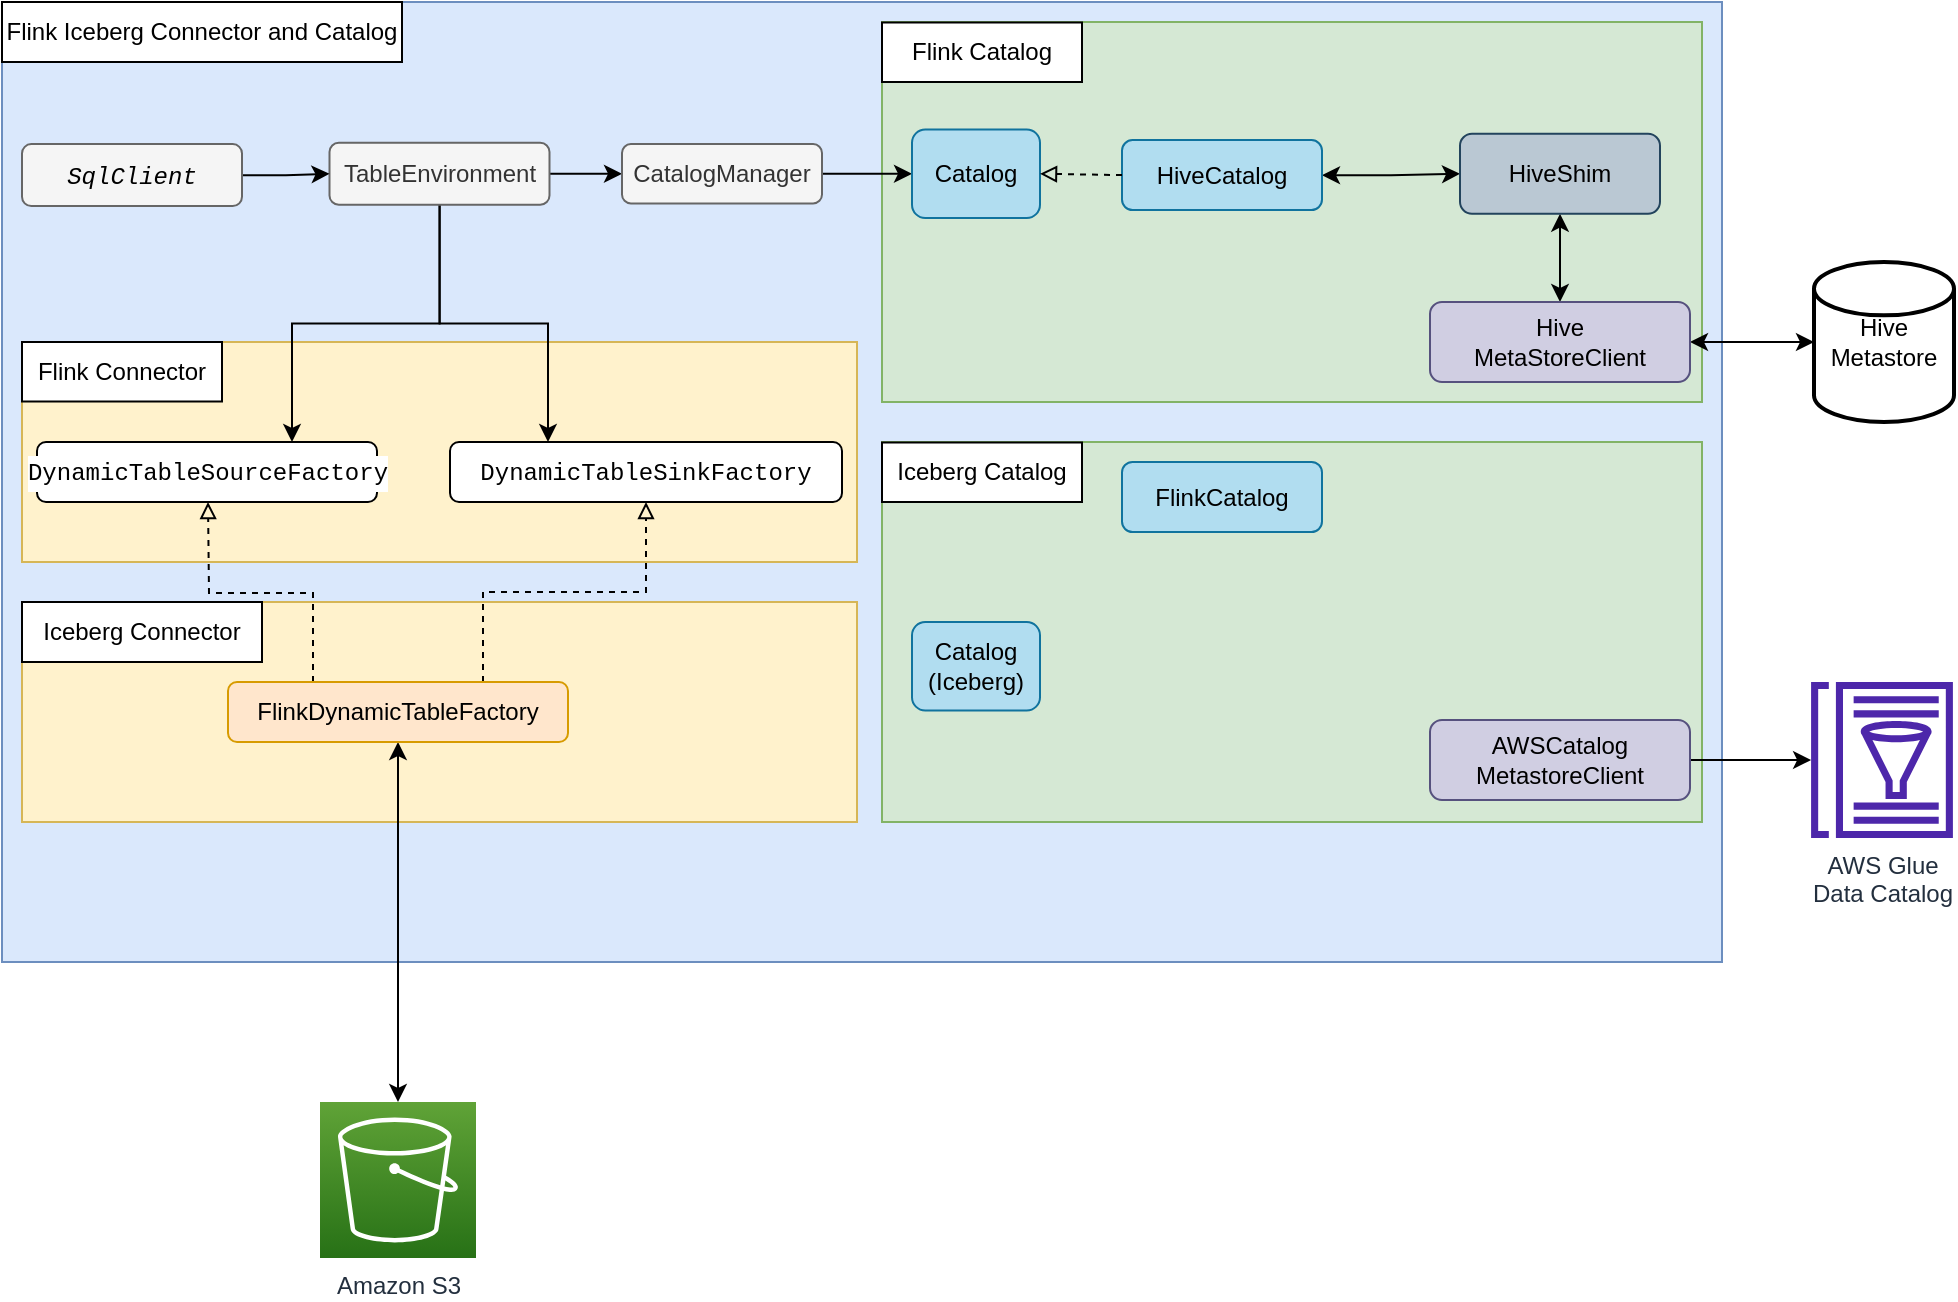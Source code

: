 <mxfile version="20.7.4" type="github">
  <diagram id="6fCkQnfvTHWw5Nz4_dTc" name="Page-1">
    <mxGraphModel dx="1050" dy="509" grid="1" gridSize="10" guides="1" tooltips="1" connect="1" arrows="1" fold="1" page="1" pageScale="1" pageWidth="827" pageHeight="1169" math="0" shadow="0">
      <root>
        <mxCell id="0" />
        <mxCell id="1" parent="0" />
        <mxCell id="8L1h696zqM6Jr5x79oPo-1" value="" style="rounded=0;whiteSpace=wrap;html=1;align=left;fillColor=#dae8fc;strokeColor=#6c8ebf;fontColor=default;labelBackgroundColor=default;" parent="1" vertex="1">
          <mxGeometry x="20" y="100" width="860" height="480" as="geometry" />
        </mxCell>
        <mxCell id="AQaz5W7iAk5SUsFatGqs-4" value="" style="rounded=0;whiteSpace=wrap;html=1;labelBackgroundColor=default;strokeColor=#82b366;fillColor=#d5e8d4;" vertex="1" parent="1">
          <mxGeometry x="460" y="320" width="410" height="190" as="geometry" />
        </mxCell>
        <mxCell id="AQaz5W7iAk5SUsFatGqs-1" value="" style="rounded=0;whiteSpace=wrap;html=1;labelBackgroundColor=default;strokeColor=#d6b656;fillColor=#fff2cc;" vertex="1" parent="1">
          <mxGeometry x="30" y="400" width="417.5" height="110" as="geometry" />
        </mxCell>
        <mxCell id="8L1h696zqM6Jr5x79oPo-76" value="" style="rounded=0;whiteSpace=wrap;html=1;labelBackgroundColor=default;strokeColor=#d6b656;fillColor=#fff2cc;" parent="1" vertex="1">
          <mxGeometry x="30" y="270" width="417.5" height="110" as="geometry" />
        </mxCell>
        <mxCell id="8L1h696zqM6Jr5x79oPo-75" value="" style="rounded=0;whiteSpace=wrap;html=1;labelBackgroundColor=default;strokeColor=#82b366;fillColor=#d5e8d4;" parent="1" vertex="1">
          <mxGeometry x="460" y="110" width="410" height="190" as="geometry" />
        </mxCell>
        <mxCell id="8L1h696zqM6Jr5x79oPo-13" style="edgeStyle=orthogonalEdgeStyle;rounded=0;orthogonalLoop=1;jettySize=auto;html=1;exitX=1;exitY=0.5;exitDx=0;exitDy=0;entryX=0;entryY=0.5;entryDx=0;entryDy=0;fontColor=none;" parent="1" source="8L1h696zqM6Jr5x79oPo-2" target="8L1h696zqM6Jr5x79oPo-3" edge="1">
          <mxGeometry relative="1" as="geometry" />
        </mxCell>
        <mxCell id="8L1h696zqM6Jr5x79oPo-85" style="edgeStyle=orthogonalEdgeStyle;rounded=0;orthogonalLoop=1;jettySize=auto;html=1;entryX=0.75;entryY=0;entryDx=0;entryDy=0;strokeWidth=1;fontColor=default;endArrow=classic;endFill=1;" parent="1" source="8L1h696zqM6Jr5x79oPo-2" target="8L1h696zqM6Jr5x79oPo-40" edge="1">
          <mxGeometry relative="1" as="geometry" />
        </mxCell>
        <mxCell id="8L1h696zqM6Jr5x79oPo-86" style="edgeStyle=orthogonalEdgeStyle;rounded=0;orthogonalLoop=1;jettySize=auto;html=1;entryX=0.25;entryY=0;entryDx=0;entryDy=0;strokeWidth=1;fontColor=default;endArrow=classic;endFill=1;" parent="1" source="8L1h696zqM6Jr5x79oPo-2" target="8L1h696zqM6Jr5x79oPo-41" edge="1">
          <mxGeometry relative="1" as="geometry" />
        </mxCell>
        <mxCell id="8L1h696zqM6Jr5x79oPo-2" value="TableEnvironment" style="rounded=1;whiteSpace=wrap;html=1;fillColor=#f5f5f5;fontColor=#333333;strokeColor=#666666;" parent="1" vertex="1">
          <mxGeometry x="183.75" y="170.37" width="110" height="31" as="geometry" />
        </mxCell>
        <mxCell id="8L1h696zqM6Jr5x79oPo-43" style="edgeStyle=orthogonalEdgeStyle;rounded=0;orthogonalLoop=1;jettySize=auto;html=1;fontColor=default;exitX=1;exitY=0.5;exitDx=0;exitDy=0;entryX=0;entryY=0.5;entryDx=0;entryDy=0;" parent="1" source="8L1h696zqM6Jr5x79oPo-3" target="8L1h696zqM6Jr5x79oPo-4" edge="1">
          <mxGeometry relative="1" as="geometry" />
        </mxCell>
        <mxCell id="8L1h696zqM6Jr5x79oPo-3" value="CatalogManager" style="rounded=1;whiteSpace=wrap;html=1;fillColor=#f5f5f5;fontColor=#333333;strokeColor=#666666;" parent="1" vertex="1">
          <mxGeometry x="330" y="171.06" width="100" height="29.63" as="geometry" />
        </mxCell>
        <mxCell id="8L1h696zqM6Jr5x79oPo-4" value="Catalog" style="rounded=1;whiteSpace=wrap;html=1;fillColor=#b1ddf0;strokeColor=#10739e;" parent="1" vertex="1">
          <mxGeometry x="475" y="163.75" width="64" height="44.25" as="geometry" />
        </mxCell>
        <mxCell id="8L1h696zqM6Jr5x79oPo-19" style="edgeStyle=orthogonalEdgeStyle;rounded=0;orthogonalLoop=1;jettySize=auto;html=1;fontColor=none;startArrow=classic;startFill=1;" parent="1" source="8L1h696zqM6Jr5x79oPo-7" target="8L1h696zqM6Jr5x79oPo-11" edge="1">
          <mxGeometry relative="1" as="geometry" />
        </mxCell>
        <mxCell id="8L1h696zqM6Jr5x79oPo-7" value="HiveCatalog" style="rounded=1;whiteSpace=wrap;html=1;fillColor=#b1ddf0;strokeColor=#10739e;" parent="1" vertex="1">
          <mxGeometry x="580" y="169.06" width="100" height="35" as="geometry" />
        </mxCell>
        <mxCell id="8L1h696zqM6Jr5x79oPo-8" value="Flink Iceberg Connector and Catalog" style="rounded=0;whiteSpace=wrap;html=1;fontColor=none;" parent="1" vertex="1">
          <mxGeometry x="20" y="100" width="200" height="30" as="geometry" />
        </mxCell>
        <mxCell id="8L1h696zqM6Jr5x79oPo-29" style="edgeStyle=orthogonalEdgeStyle;rounded=0;orthogonalLoop=1;jettySize=auto;html=1;fontColor=none;startArrow=classic;startFill=1;entryX=0.5;entryY=0;entryDx=0;entryDy=0;" parent="1" source="8L1h696zqM6Jr5x79oPo-11" target="8L1h696zqM6Jr5x79oPo-28" edge="1">
          <mxGeometry relative="1" as="geometry">
            <mxPoint x="644" y="423.25" as="targetPoint" />
          </mxGeometry>
        </mxCell>
        <mxCell id="8L1h696zqM6Jr5x79oPo-11" value="HiveShim" style="rounded=1;whiteSpace=wrap;html=1;fillColor=#bac8d3;strokeColor=#23445d;" parent="1" vertex="1">
          <mxGeometry x="749" y="165.87" width="100" height="40" as="geometry" />
        </mxCell>
        <mxCell id="8L1h696zqM6Jr5x79oPo-23" value="Hive Metastore" style="strokeWidth=2;html=1;shape=mxgraph.flowchart.database;whiteSpace=wrap;fontColor=none;" parent="1" vertex="1">
          <mxGeometry x="926" y="230" width="70" height="80" as="geometry" />
        </mxCell>
        <mxCell id="8L1h696zqM6Jr5x79oPo-38" style="edgeStyle=orthogonalEdgeStyle;rounded=0;orthogonalLoop=1;jettySize=auto;html=1;fontColor=none;" parent="1" source="8L1h696zqM6Jr5x79oPo-27" target="8L1h696zqM6Jr5x79oPo-32" edge="1">
          <mxGeometry relative="1" as="geometry" />
        </mxCell>
        <mxCell id="8L1h696zqM6Jr5x79oPo-27" value="AWSCatalog&lt;br&gt;MetastoreClient" style="rounded=1;whiteSpace=wrap;html=1;fillColor=#d0cee2;strokeColor=#56517e;" parent="1" vertex="1">
          <mxGeometry x="734" y="459" width="130" height="40" as="geometry" />
        </mxCell>
        <mxCell id="8L1h696zqM6Jr5x79oPo-37" style="edgeStyle=orthogonalEdgeStyle;rounded=0;orthogonalLoop=1;jettySize=auto;html=1;exitX=1;exitY=0.5;exitDx=0;exitDy=0;entryX=0;entryY=0.5;entryDx=0;entryDy=0;entryPerimeter=0;fontColor=none;startArrow=classic;startFill=1;" parent="1" source="8L1h696zqM6Jr5x79oPo-28" target="8L1h696zqM6Jr5x79oPo-23" edge="1">
          <mxGeometry relative="1" as="geometry" />
        </mxCell>
        <mxCell id="8L1h696zqM6Jr5x79oPo-28" value="Hive&lt;br&gt;MetaStoreClient" style="rounded=1;whiteSpace=wrap;html=1;fillColor=#d0cee2;strokeColor=#56517e;" parent="1" vertex="1">
          <mxGeometry x="734" y="250" width="130" height="40" as="geometry" />
        </mxCell>
        <mxCell id="8L1h696zqM6Jr5x79oPo-32" value="AWS Glue &lt;br&gt;Data Catalog" style="sketch=0;outlineConnect=0;fontColor=#232F3E;gradientColor=none;fillColor=#4D27AA;strokeColor=none;dashed=0;verticalLabelPosition=bottom;verticalAlign=top;align=center;html=1;fontSize=12;fontStyle=0;aspect=fixed;pointerEvents=1;shape=mxgraph.aws4.glue_data_catalog;" parent="1" vertex="1">
          <mxGeometry x="924" y="440" width="72" height="78" as="geometry" />
        </mxCell>
        <mxCell id="8L1h696zqM6Jr5x79oPo-39" value="" style="shape=image;verticalLabelPosition=bottom;labelBackgroundColor=default;verticalAlign=top;aspect=fixed;imageAspect=0;image=https://hive.apache.org/images/hive_logo_medium.jpg;" parent="1" vertex="1">
          <mxGeometry x="938" y="209.47" width="44" height="40.53" as="geometry" />
        </mxCell>
        <mxCell id="8L1h696zqM6Jr5x79oPo-51" style="edgeStyle=orthogonalEdgeStyle;rounded=0;orthogonalLoop=1;jettySize=auto;html=1;fontColor=default;dashed=1;endArrow=block;endFill=0;exitX=0.25;exitY=0;exitDx=0;exitDy=0;" parent="1" source="8L1h696zqM6Jr5x79oPo-44" edge="1">
          <mxGeometry relative="1" as="geometry">
            <mxPoint x="123" y="350" as="targetPoint" />
          </mxGeometry>
        </mxCell>
        <mxCell id="8L1h696zqM6Jr5x79oPo-40" value="&lt;div style=&quot;font-family: Menlo, Monaco, &amp;quot;Courier New&amp;quot;, monospace; line-height: 18px;&quot;&gt;&lt;div style=&quot;line-height: 18px;&quot;&gt;DynamicTableSourceFactory&lt;/div&gt;&lt;/div&gt;" style="rounded=1;whiteSpace=wrap;html=1;fontColor=default;strokeColor=default;labelBackgroundColor=default;" parent="1" vertex="1">
          <mxGeometry x="37.5" y="320" width="170" height="30" as="geometry" />
        </mxCell>
        <mxCell id="8L1h696zqM6Jr5x79oPo-54" style="edgeStyle=orthogonalEdgeStyle;rounded=0;orthogonalLoop=1;jettySize=auto;html=1;dashed=1;fontColor=default;endArrow=block;endFill=0;exitX=0.75;exitY=0;exitDx=0;exitDy=0;" parent="1" target="8L1h696zqM6Jr5x79oPo-41" edge="1" source="8L1h696zqM6Jr5x79oPo-44">
          <mxGeometry relative="1" as="geometry">
            <mxPoint x="342" y="410" as="sourcePoint" />
          </mxGeometry>
        </mxCell>
        <mxCell id="8L1h696zqM6Jr5x79oPo-41" value="&lt;div style=&quot;font-family: Menlo, Monaco, &amp;quot;Courier New&amp;quot;, monospace; line-height: 18px;&quot;&gt;DynamicTableSinkFactory&lt;/div&gt;" style="rounded=1;whiteSpace=wrap;html=1;fontColor=default;strokeColor=default;labelBackgroundColor=none;" parent="1" vertex="1">
          <mxGeometry x="244" y="320" width="196" height="30" as="geometry" />
        </mxCell>
        <mxCell id="8L1h696zqM6Jr5x79oPo-87" style="edgeStyle=orthogonalEdgeStyle;rounded=0;orthogonalLoop=1;jettySize=auto;html=1;exitX=0.5;exitY=1;exitDx=0;exitDy=0;entryX=0.5;entryY=0;entryDx=0;entryDy=0;entryPerimeter=0;strokeWidth=1;fontColor=default;startArrow=classic;startFill=1;endArrow=classic;endFill=1;" parent="1" source="8L1h696zqM6Jr5x79oPo-44" target="8L1h696zqM6Jr5x79oPo-68" edge="1">
          <mxGeometry relative="1" as="geometry" />
        </mxCell>
        <mxCell id="8L1h696zqM6Jr5x79oPo-44" value="FlinkDynamicTableFactory" style="rounded=1;whiteSpace=wrap;strokeColor=#d79b00;labelBackgroundColor=none;fillColor=#ffe6cc;" parent="1" vertex="1">
          <mxGeometry x="133" y="440" width="170" height="30" as="geometry" />
        </mxCell>
        <mxCell id="8L1h696zqM6Jr5x79oPo-68" value="Amazon S3" style="sketch=0;points=[[0,0,0],[0.25,0,0],[0.5,0,0],[0.75,0,0],[1,0,0],[0,1,0],[0.25,1,0],[0.5,1,0],[0.75,1,0],[1,1,0],[0,0.25,0],[0,0.5,0],[0,0.75,0],[1,0.25,0],[1,0.5,0],[1,0.75,0]];outlineConnect=0;fontColor=#232F3E;gradientColor=#60A337;gradientDirection=north;fillColor=#277116;strokeColor=#ffffff;dashed=0;verticalLabelPosition=bottom;verticalAlign=top;align=center;html=1;fontSize=12;fontStyle=0;aspect=fixed;shape=mxgraph.aws4.resourceIcon;resIcon=mxgraph.aws4.s3;labelBackgroundColor=default;" parent="1" vertex="1">
          <mxGeometry x="179" y="650" width="78" height="78" as="geometry" />
        </mxCell>
        <mxCell id="8L1h696zqM6Jr5x79oPo-77" value="Flink Catalog" style="rounded=0;whiteSpace=wrap;html=1;fontColor=none;" parent="1" vertex="1">
          <mxGeometry x="460" y="110.25" width="100" height="29.75" as="geometry" />
        </mxCell>
        <mxCell id="8L1h696zqM6Jr5x79oPo-78" value="Flink Connector" style="rounded=0;whiteSpace=wrap;html=1;fontColor=none;" parent="1" vertex="1">
          <mxGeometry x="30" y="270" width="100" height="29.75" as="geometry" />
        </mxCell>
        <mxCell id="8L1h696zqM6Jr5x79oPo-80" style="edgeStyle=orthogonalEdgeStyle;rounded=0;orthogonalLoop=1;jettySize=auto;html=1;entryX=0;entryY=0.5;entryDx=0;entryDy=0;strokeWidth=1;fontColor=#000000;endArrow=classic;endFill=1;" parent="1" source="8L1h696zqM6Jr5x79oPo-79" target="8L1h696zqM6Jr5x79oPo-2" edge="1">
          <mxGeometry relative="1" as="geometry" />
        </mxCell>
        <mxCell id="8L1h696zqM6Jr5x79oPo-79" value="&lt;div style=&quot;font-family: Menlo, Monaco, &amp;quot;Courier New&amp;quot;, monospace; line-height: 18px;&quot;&gt;&lt;span style=&quot;font-style: italic;&quot;&gt;SqlClient&lt;/span&gt;&lt;/div&gt;" style="rounded=1;whiteSpace=wrap;html=1;fillColor=#f5f5f5;fontColor=default;strokeColor=#666666;labelBackgroundColor=none;" parent="1" vertex="1">
          <mxGeometry x="30" y="171.06" width="110" height="31" as="geometry" />
        </mxCell>
        <mxCell id="8L1h696zqM6Jr5x79oPo-82" value="" style="endArrow=block;dashed=1;html=1;rounded=0;fontColor=none;entryX=1;entryY=0.5;entryDx=0;entryDy=0;exitX=0;exitY=0.5;exitDx=0;exitDy=0;endFill=0;" parent="1" source="8L1h696zqM6Jr5x79oPo-7" target="8L1h696zqM6Jr5x79oPo-4" edge="1">
          <mxGeometry width="50" height="50" relative="1" as="geometry">
            <mxPoint x="585" y="225.88" as="sourcePoint" />
            <mxPoint x="530" y="208.005" as="targetPoint" />
          </mxGeometry>
        </mxCell>
        <mxCell id="AQaz5W7iAk5SUsFatGqs-2" value="Iceberg Connector" style="rounded=0;whiteSpace=wrap;html=1;fontColor=none;" vertex="1" parent="1">
          <mxGeometry x="30" y="400" width="120" height="30" as="geometry" />
        </mxCell>
        <mxCell id="AQaz5W7iAk5SUsFatGqs-3" value="FlinkCatalog" style="rounded=1;whiteSpace=wrap;html=1;fillColor=#b1ddf0;strokeColor=#10739e;" vertex="1" parent="1">
          <mxGeometry x="580" y="330" width="100" height="35" as="geometry" />
        </mxCell>
        <mxCell id="AQaz5W7iAk5SUsFatGqs-5" value="Iceberg Catalog" style="rounded=0;whiteSpace=wrap;html=1;fontColor=none;" vertex="1" parent="1">
          <mxGeometry x="460" y="320.25" width="100" height="29.75" as="geometry" />
        </mxCell>
        <mxCell id="AQaz5W7iAk5SUsFatGqs-7" value="Catalog&lt;br&gt;(Iceberg)" style="rounded=1;whiteSpace=wrap;html=1;fillColor=#b1ddf0;strokeColor=#10739e;" vertex="1" parent="1">
          <mxGeometry x="475" y="410" width="64" height="44.25" as="geometry" />
        </mxCell>
      </root>
    </mxGraphModel>
  </diagram>
</mxfile>
